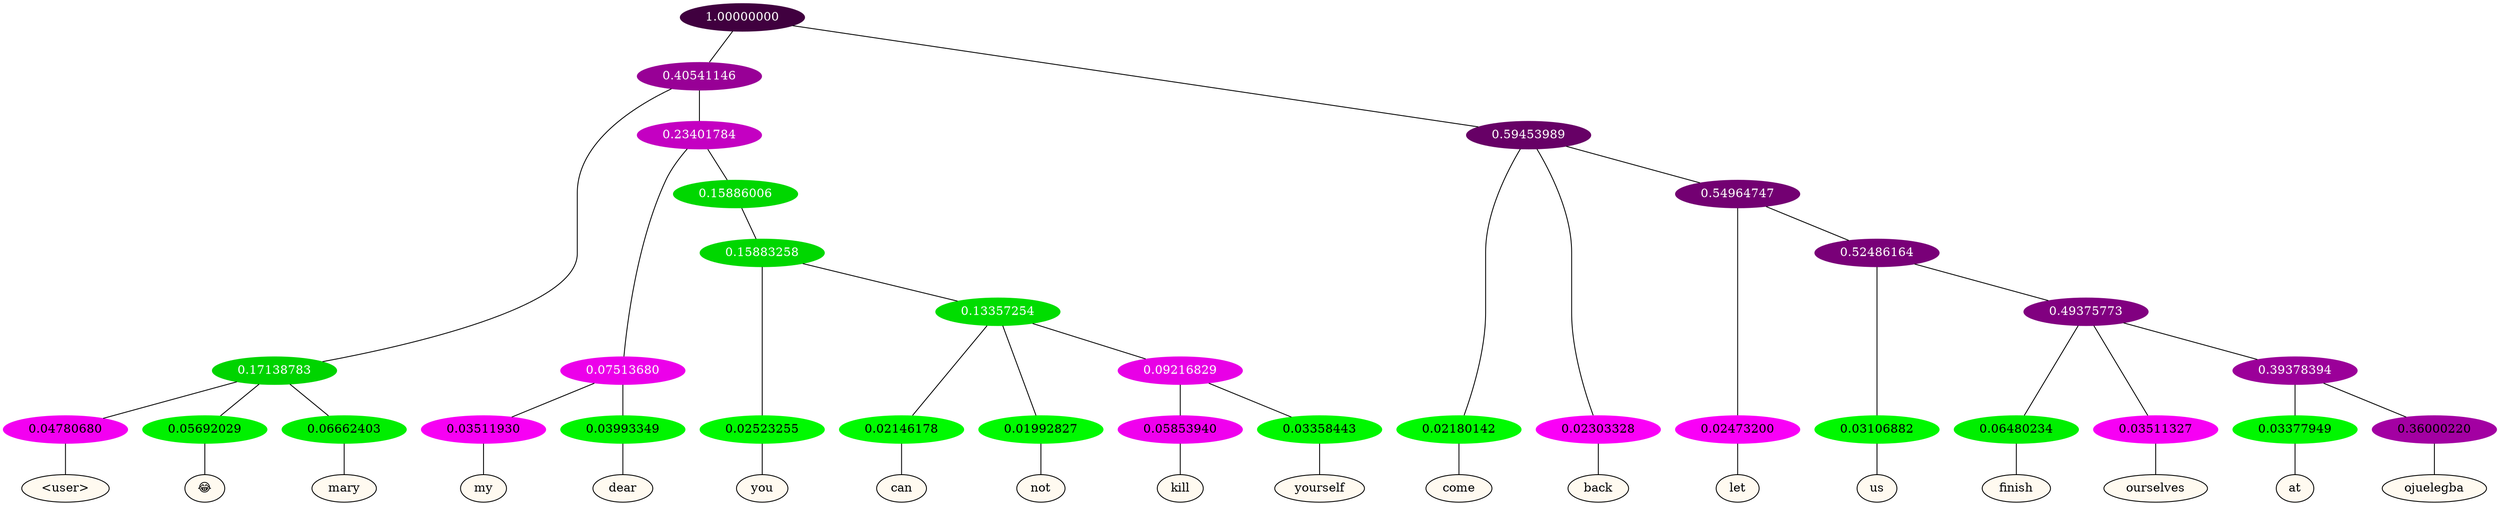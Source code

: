 graph {
	node [format=png height=0.15 nodesep=0.001 ordering=out overlap=prism overlap_scaling=0.01 ranksep=0.001 ratio=0.2 style=filled width=0.15]
	{
		rank=same
		a_w_8 [label="\<user\>" color=black fillcolor=floralwhite style="filled,solid"]
		a_w_9 [label="😂" color=black fillcolor=floralwhite style="filled,solid"]
		a_w_10 [label=mary color=black fillcolor=floralwhite style="filled,solid"]
		a_w_15 [label=my color=black fillcolor=floralwhite style="filled,solid"]
		a_w_16 [label=dear color=black fillcolor=floralwhite style="filled,solid"]
		a_w_20 [label=you color=black fillcolor=floralwhite style="filled,solid"]
		a_w_25 [label=can color=black fillcolor=floralwhite style="filled,solid"]
		a_w_26 [label=not color=black fillcolor=floralwhite style="filled,solid"]
		a_w_30 [label=kill color=black fillcolor=floralwhite style="filled,solid"]
		a_w_31 [label=yourself color=black fillcolor=floralwhite style="filled,solid"]
		a_w_5 [label=come color=black fillcolor=floralwhite style="filled,solid"]
		a_w_6 [label=back color=black fillcolor=floralwhite style="filled,solid"]
		a_w_13 [label=let color=black fillcolor=floralwhite style="filled,solid"]
		a_w_18 [label=us color=black fillcolor=floralwhite style="filled,solid"]
		a_w_22 [label=finish color=black fillcolor=floralwhite style="filled,solid"]
		a_w_23 [label=ourselves color=black fillcolor=floralwhite style="filled,solid"]
		a_w_28 [label=at color=black fillcolor=floralwhite style="filled,solid"]
		a_w_29 [label=ojuelegba color=black fillcolor=floralwhite style="filled,solid"]
	}
	a_n_8 -- a_w_8
	a_n_9 -- a_w_9
	a_n_10 -- a_w_10
	a_n_15 -- a_w_15
	a_n_16 -- a_w_16
	a_n_20 -- a_w_20
	a_n_25 -- a_w_25
	a_n_26 -- a_w_26
	a_n_30 -- a_w_30
	a_n_31 -- a_w_31
	a_n_5 -- a_w_5
	a_n_6 -- a_w_6
	a_n_13 -- a_w_13
	a_n_18 -- a_w_18
	a_n_22 -- a_w_22
	a_n_23 -- a_w_23
	a_n_28 -- a_w_28
	a_n_29 -- a_w_29
	{
		rank=same
		a_n_8 [label=0.04780680 color="0.835 1.000 0.952" fontcolor=black]
		a_n_9 [label=0.05692029 color="0.334 1.000 0.943" fontcolor=black]
		a_n_10 [label=0.06662403 color="0.334 1.000 0.933" fontcolor=black]
		a_n_15 [label=0.03511930 color="0.835 1.000 0.965" fontcolor=black]
		a_n_16 [label=0.03993349 color="0.334 1.000 0.960" fontcolor=black]
		a_n_20 [label=0.02523255 color="0.334 1.000 0.975" fontcolor=black]
		a_n_25 [label=0.02146178 color="0.334 1.000 0.979" fontcolor=black]
		a_n_26 [label=0.01992827 color="0.334 1.000 0.980" fontcolor=black]
		a_n_30 [label=0.05853940 color="0.835 1.000 0.941" fontcolor=black]
		a_n_31 [label=0.03358443 color="0.334 1.000 0.966" fontcolor=black]
		a_n_5 [label=0.02180142 color="0.334 1.000 0.978" fontcolor=black]
		a_n_6 [label=0.02303328 color="0.835 1.000 0.977" fontcolor=black]
		a_n_13 [label=0.02473200 color="0.835 1.000 0.975" fontcolor=black]
		a_n_18 [label=0.03106882 color="0.334 1.000 0.969" fontcolor=black]
		a_n_22 [label=0.06480234 color="0.334 1.000 0.935" fontcolor=black]
		a_n_23 [label=0.03511327 color="0.835 1.000 0.965" fontcolor=black]
		a_n_28 [label=0.03377949 color="0.334 1.000 0.966" fontcolor=black]
		a_n_29 [label=0.36000220 color="0.835 1.000 0.640" fontcolor=black]
	}
	a_n_0 [label=1.00000000 color="0.835 1.000 0.250" fontcolor=grey99]
	a_n_1 [label=0.40541146 color="0.835 1.000 0.595" fontcolor=grey99]
	a_n_0 -- a_n_1
	a_n_2 [label=0.59453989 color="0.835 1.000 0.405" fontcolor=grey99]
	a_n_0 -- a_n_2
	a_n_3 [label=0.17138783 color="0.334 1.000 0.829" fontcolor=grey99]
	a_n_1 -- a_n_3
	a_n_4 [label=0.23401784 color="0.835 1.000 0.766" fontcolor=grey99]
	a_n_1 -- a_n_4
	a_n_2 -- a_n_5
	a_n_2 -- a_n_6
	a_n_7 [label=0.54964747 color="0.835 1.000 0.450" fontcolor=grey99]
	a_n_2 -- a_n_7
	a_n_3 -- a_n_8
	a_n_3 -- a_n_9
	a_n_3 -- a_n_10
	a_n_11 [label=0.07513680 color="0.835 1.000 0.925" fontcolor=grey99]
	a_n_4 -- a_n_11
	a_n_12 [label=0.15886006 color="0.334 1.000 0.841" fontcolor=grey99]
	a_n_4 -- a_n_12
	a_n_7 -- a_n_13
	a_n_14 [label=0.52486164 color="0.835 1.000 0.475" fontcolor=grey99]
	a_n_7 -- a_n_14
	a_n_11 -- a_n_15
	a_n_11 -- a_n_16
	a_n_17 [label=0.15883258 color="0.334 1.000 0.841" fontcolor=grey99]
	a_n_12 -- a_n_17
	a_n_14 -- a_n_18
	a_n_19 [label=0.49375773 color="0.835 1.000 0.506" fontcolor=grey99]
	a_n_14 -- a_n_19
	a_n_17 -- a_n_20
	a_n_21 [label=0.13357254 color="0.334 1.000 0.866" fontcolor=grey99]
	a_n_17 -- a_n_21
	a_n_19 -- a_n_22
	a_n_19 -- a_n_23
	a_n_24 [label=0.39378394 color="0.835 1.000 0.606" fontcolor=grey99]
	a_n_19 -- a_n_24
	a_n_21 -- a_n_25
	a_n_21 -- a_n_26
	a_n_27 [label=0.09216829 color="0.835 1.000 0.908" fontcolor=grey99]
	a_n_21 -- a_n_27
	a_n_24 -- a_n_28
	a_n_24 -- a_n_29
	a_n_27 -- a_n_30
	a_n_27 -- a_n_31
}
